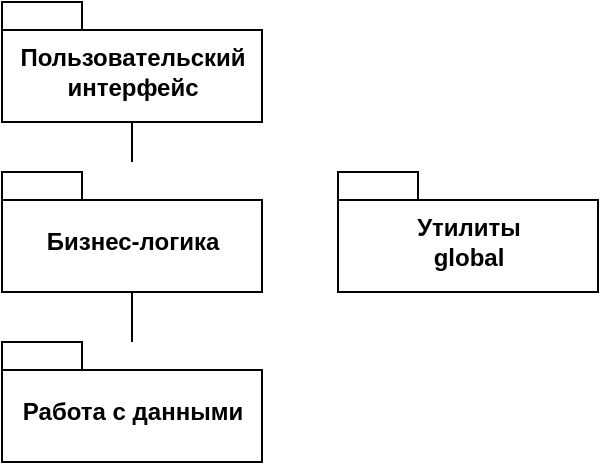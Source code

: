 <mxfile version="12.0.2" type="github" pages="1"><diagram id="RI96Rg6PpU725s9Ob1J-" name="Page-1"><mxGraphModel dx="928" dy="600" grid="1" gridSize="10" guides="1" tooltips="1" connect="1" arrows="1" fold="1" page="1" pageScale="1" pageWidth="827" pageHeight="1169" math="0" shadow="0"><root><mxCell id="0"/><mxCell id="1" parent="0"/><mxCell id="xrTXIa3ZHO3Dpgy-eKHI-5" value="Пользовательский&lt;br&gt;интерфейс" style="shape=folder;fontStyle=1;spacingTop=10;tabWidth=40;tabHeight=14;tabPosition=left;html=1;" vertex="1" parent="1"><mxGeometry x="180" y="60" width="130" height="60" as="geometry"/></mxCell><mxCell id="xrTXIa3ZHO3Dpgy-eKHI-6" value="Бизнес-логика" style="shape=folder;fontStyle=1;spacingTop=10;tabWidth=40;tabHeight=14;tabPosition=left;html=1;" vertex="1" parent="1"><mxGeometry x="180" y="145" width="130" height="60" as="geometry"/></mxCell><mxCell id="xrTXIa3ZHO3Dpgy-eKHI-7" value="Работа с данными" style="shape=folder;fontStyle=1;spacingTop=10;tabWidth=40;tabHeight=14;tabPosition=left;html=1;" vertex="1" parent="1"><mxGeometry x="180" y="230" width="130" height="60" as="geometry"/></mxCell><mxCell id="xrTXIa3ZHO3Dpgy-eKHI-8" value="Утилиты&lt;br&gt;global" style="shape=folder;fontStyle=1;spacingTop=10;tabWidth=40;tabHeight=14;tabPosition=left;html=1;" vertex="1" parent="1"><mxGeometry x="348" y="145" width="130" height="60" as="geometry"/></mxCell><mxCell id="xrTXIa3ZHO3Dpgy-eKHI-11" value="" style="endArrow=none;html=1;entryX=0.5;entryY=1;entryDx=0;entryDy=0;entryPerimeter=0;" edge="1" parent="1" target="xrTXIa3ZHO3Dpgy-eKHI-5"><mxGeometry width="50" height="50" relative="1" as="geometry"><mxPoint x="245" y="140" as="sourcePoint"/><mxPoint x="170" y="130" as="targetPoint"/></mxGeometry></mxCell><mxCell id="xrTXIa3ZHO3Dpgy-eKHI-12" value="" style="endArrow=none;html=1;entryX=0.5;entryY=1;entryDx=0;entryDy=0;entryPerimeter=0;" edge="1" parent="1" target="xrTXIa3ZHO3Dpgy-eKHI-6"><mxGeometry width="50" height="50" relative="1" as="geometry"><mxPoint x="245" y="230" as="sourcePoint"/><mxPoint x="270" y="210" as="targetPoint"/></mxGeometry></mxCell></root></mxGraphModel></diagram></mxfile>